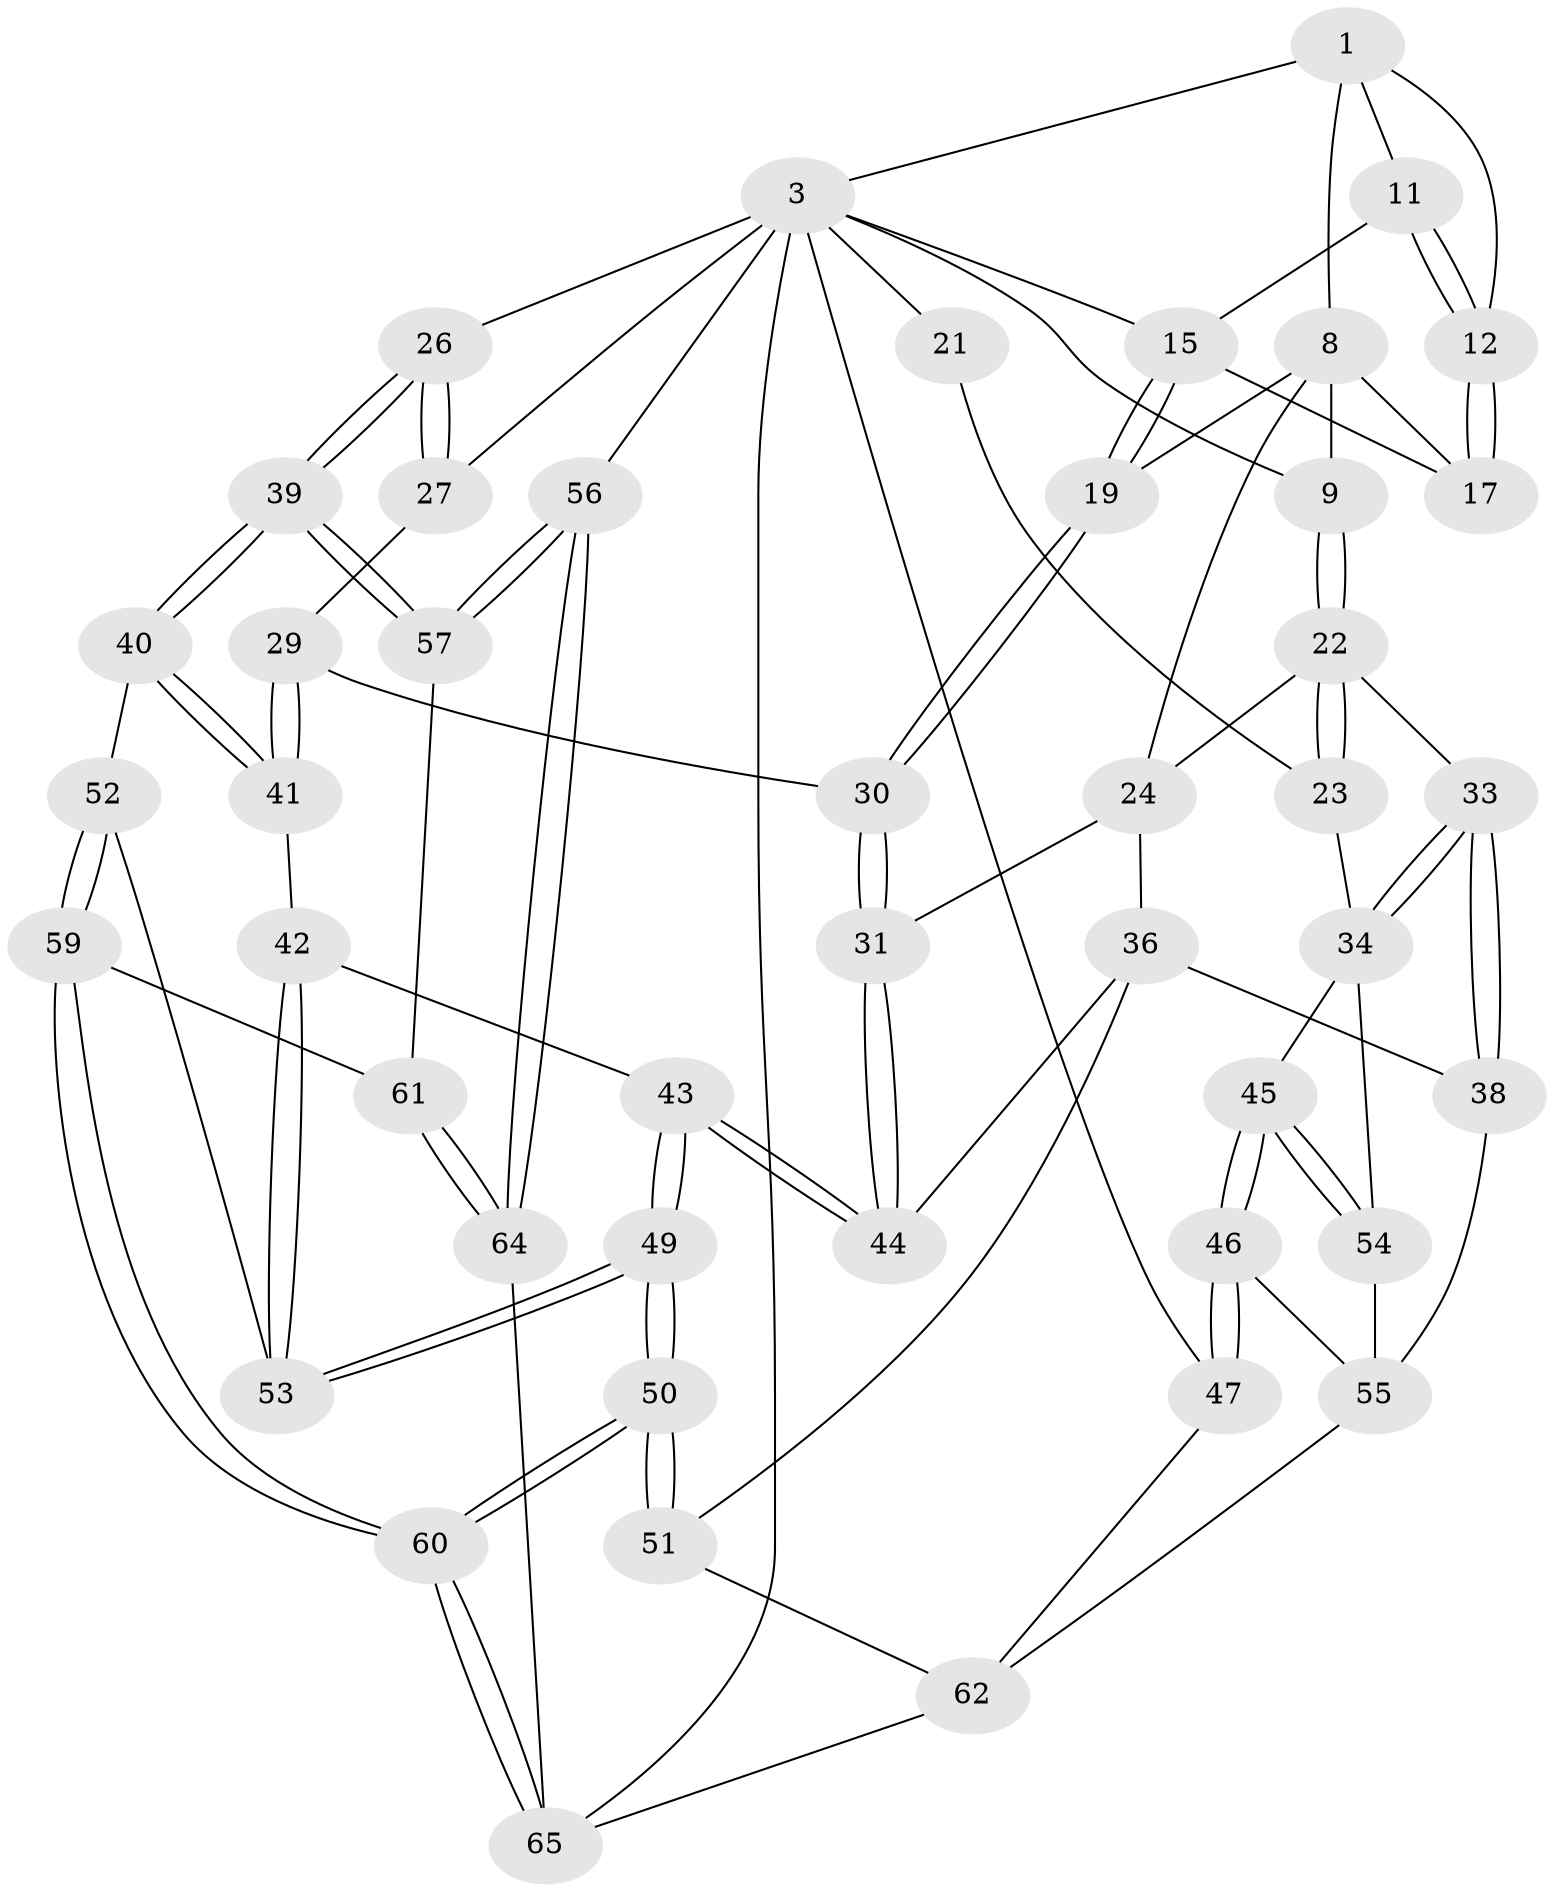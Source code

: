 // original degree distribution, {3: 0.030303030303030304, 5: 0.45454545454545453, 6: 0.24242424242424243, 4: 0.2727272727272727}
// Generated by graph-tools (version 1.1) at 2025/21/03/04/25 18:21:22]
// undirected, 46 vertices, 109 edges
graph export_dot {
graph [start="1"]
  node [color=gray90,style=filled];
  1 [pos="+0.5328856539660769+0",super="+2+7"];
  3 [pos="+1+0",super="+13+4"];
  8 [pos="+0.3669552960368366+0.07123375968456365",super="+18"];
  9 [pos="+0.2684722573124295+0.09262401483867584"];
  11 [pos="+0.7288030408834455+0.0353627435641786"];
  12 [pos="+0.5515360695478325+0.04882706353527571"];
  15 [pos="+0.7437181989379366+0.12890364232668264",super="+16"];
  17 [pos="+0.5522028363333241+0.11154665023962544"];
  19 [pos="+0.5777821109046386+0.2675032042048916"];
  21 [pos="+0+0.11256371204514047"];
  22 [pos="+0.2725688323461434+0.2240845712254443",super="+25"];
  23 [pos="+0+0.3027622159653492"];
  24 [pos="+0.4339365886388422+0.3091145876770037",super="+32"];
  26 [pos="+1+0.40158379367118147"];
  27 [pos="+0.9676652894913103+0.35499632217830557",super="+28"];
  29 [pos="+0.7719393914232805+0.3518796675592864"];
  30 [pos="+0.7175993019974509+0.3388468954808067"];
  31 [pos="+0.587299566961122+0.48151992228637297"];
  33 [pos="+0.22436403263739138+0.5353028142123692"];
  34 [pos="+0.04712313437759146+0.4591909420550236",super="+35"];
  36 [pos="+0.46521889820521756+0.5305662383971731",super="+37"];
  38 [pos="+0.2649084107907179+0.6419825067666236"];
  39 [pos="+1+0.6632069812218925"];
  40 [pos="+0.8468513914811319+0.6528874453615582"];
  41 [pos="+0.7657378427776296+0.4386718244946595"];
  42 [pos="+0.631798852163729+0.5546709479728625"];
  43 [pos="+0.6207667424816451+0.5565453767566799"];
  44 [pos="+0.6157567434347007+0.5506543949503828"];
  45 [pos="+0+0.7222055455709109"];
  46 [pos="+0+0.8652553571837693"];
  47 [pos="+0+1"];
  49 [pos="+0.5365612976169429+0.7385897326238365"];
  50 [pos="+0.4684617682731486+0.7987227333703881"];
  51 [pos="+0.4088301461171621+0.7587497883897819"];
  52 [pos="+0.833637320117801+0.6608732866796504"];
  53 [pos="+0.8041542786291652+0.6601689537580506"];
  54 [pos="+0.06549228218849677+0.6472790360370005"];
  55 [pos="+0.211490046827113+0.6721473325035543",super="+58"];
  56 [pos="+1+1"];
  57 [pos="+1+0.8212324509498286"];
  59 [pos="+0.7789651896284512+0.8207181458946927"];
  60 [pos="+0.565144067326775+1"];
  61 [pos="+0.8680892367623002+0.8636977056218585"];
  62 [pos="+0.23440831628513162+0.8810061186734301",super="+63"];
  64 [pos="+0.7715331454305513+1"];
  65 [pos="+0.5708275688628737+1",super="+66"];
  1 -- 3;
  1 -- 11;
  1 -- 8;
  1 -- 12;
  3 -- 27 [weight=2];
  3 -- 15;
  3 -- 65;
  3 -- 21 [weight=2];
  3 -- 56 [weight=2];
  3 -- 9;
  3 -- 26;
  3 -- 47;
  8 -- 9;
  8 -- 17;
  8 -- 19;
  8 -- 24;
  9 -- 22;
  9 -- 22;
  11 -- 12;
  11 -- 12;
  11 -- 15;
  12 -- 17;
  12 -- 17;
  15 -- 19;
  15 -- 19;
  15 -- 17;
  19 -- 30;
  19 -- 30;
  21 -- 23;
  22 -- 23;
  22 -- 23;
  22 -- 24;
  22 -- 33;
  23 -- 34;
  24 -- 36;
  24 -- 31;
  26 -- 27;
  26 -- 27;
  26 -- 39;
  26 -- 39;
  27 -- 29;
  29 -- 30;
  29 -- 41;
  29 -- 41;
  30 -- 31;
  30 -- 31;
  31 -- 44;
  31 -- 44;
  33 -- 34;
  33 -- 34;
  33 -- 38;
  33 -- 38;
  34 -- 54;
  34 -- 45;
  36 -- 44;
  36 -- 51;
  36 -- 38;
  38 -- 55;
  39 -- 40;
  39 -- 40;
  39 -- 57;
  39 -- 57;
  40 -- 41;
  40 -- 41;
  40 -- 52;
  41 -- 42;
  42 -- 43;
  42 -- 53;
  42 -- 53;
  43 -- 44;
  43 -- 44;
  43 -- 49;
  43 -- 49;
  45 -- 46;
  45 -- 46;
  45 -- 54;
  45 -- 54;
  46 -- 47;
  46 -- 47;
  46 -- 55;
  47 -- 62;
  49 -- 50;
  49 -- 50;
  49 -- 53;
  49 -- 53;
  50 -- 51;
  50 -- 51;
  50 -- 60;
  50 -- 60;
  51 -- 62;
  52 -- 53;
  52 -- 59;
  52 -- 59;
  54 -- 55;
  55 -- 62;
  56 -- 57;
  56 -- 57;
  56 -- 64;
  56 -- 64;
  57 -- 61;
  59 -- 60;
  59 -- 60;
  59 -- 61;
  60 -- 65;
  60 -- 65;
  61 -- 64;
  61 -- 64;
  62 -- 65;
  64 -- 65;
}
